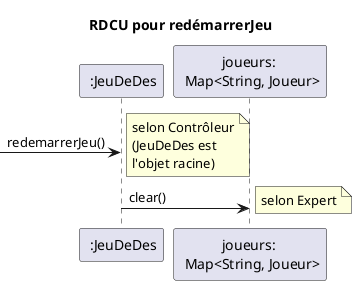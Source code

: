 @startuml RDCU redémarrerJeu
title RDCU pour redémarrerJeu
participant " :JeuDeDes" as D
participant "joueurs: \n Map<String, Joueur>" as J
 
-> D : redemarrerJeu()
note right
   selon Contrôleur
   (JeuDeDes est
   l'objet racine)
end note
D -> J : clear()
note right
   selon Expert
end note
@enduml
